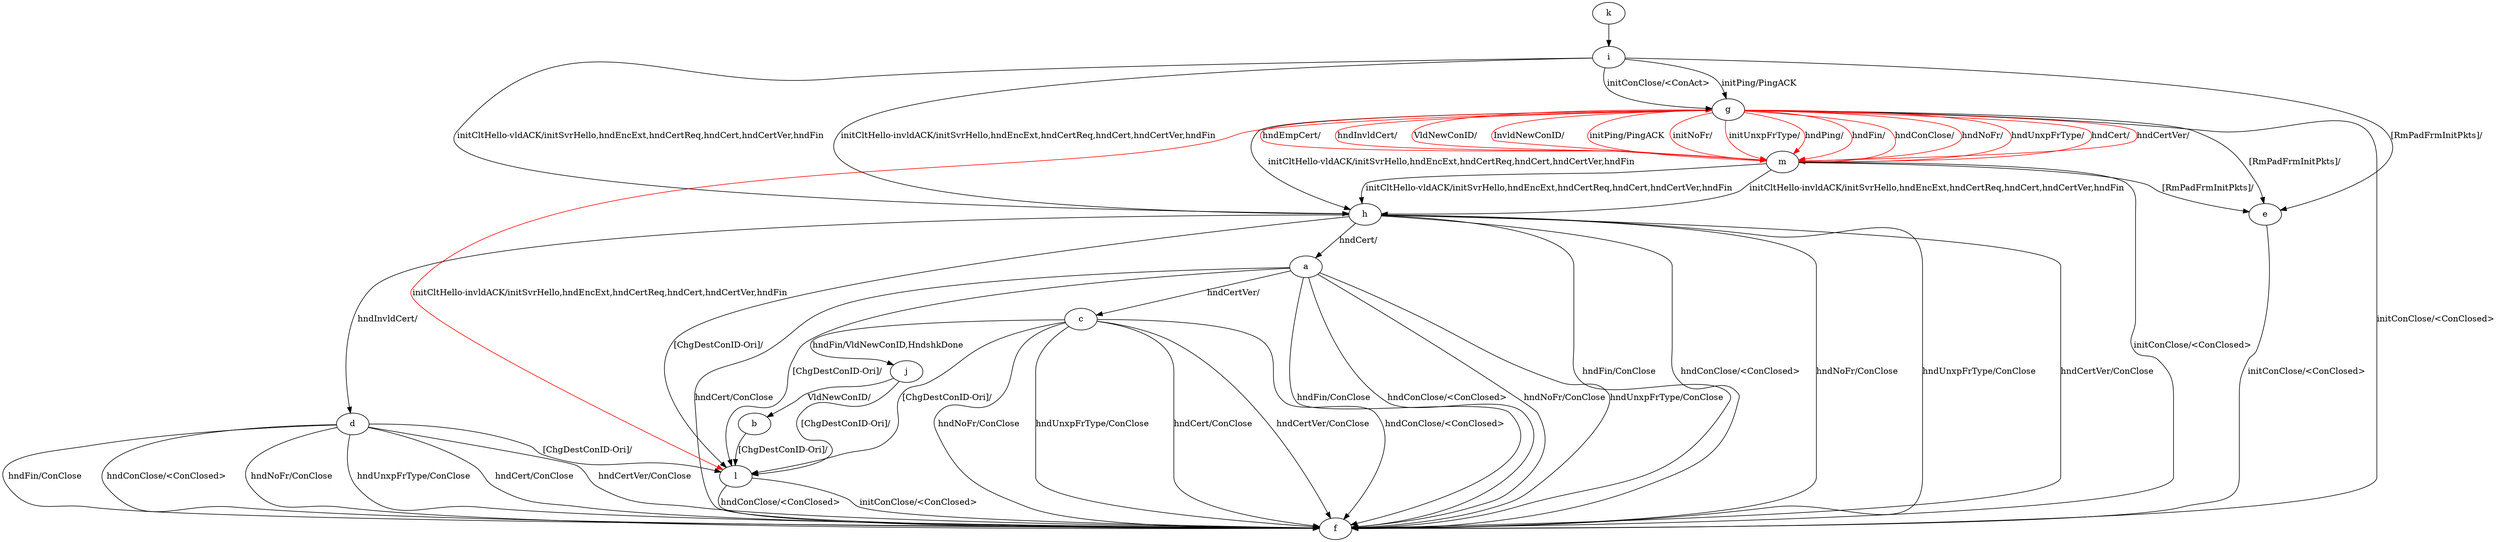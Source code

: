 digraph "" {
	a -> c	[key=0,
		label="hndCertVer/ "];
	a -> f	[key=0,
		label="hndFin/ConClose "];
	a -> f	[key=1,
		label="hndConClose/<ConClosed> "];
	a -> f	[key=2,
		label="hndNoFr/ConClose "];
	a -> f	[key=3,
		label="hndUnxpFrType/ConClose "];
	a -> f	[key=4,
		label="hndCert/ConClose "];
	a -> l	[key=0,
		label="[ChgDestConID-Ori]/ "];
	b -> l	[key=0,
		label="[ChgDestConID-Ori]/ "];
	c -> f	[key=0,
		label="hndConClose/<ConClosed> "];
	c -> f	[key=1,
		label="hndNoFr/ConClose "];
	c -> f	[key=2,
		label="hndUnxpFrType/ConClose "];
	c -> f	[key=3,
		label="hndCert/ConClose "];
	c -> f	[key=4,
		label="hndCertVer/ConClose "];
	c -> j	[key=0,
		label="hndFin/VldNewConID,HndshkDone "];
	c -> l	[key=0,
		label="[ChgDestConID-Ori]/ "];
	d -> f	[key=0,
		label="hndFin/ConClose "];
	d -> f	[key=1,
		label="hndConClose/<ConClosed> "];
	d -> f	[key=2,
		label="hndNoFr/ConClose "];
	d -> f	[key=3,
		label="hndUnxpFrType/ConClose "];
	d -> f	[key=4,
		label="hndCert/ConClose "];
	d -> f	[key=5,
		label="hndCertVer/ConClose "];
	d -> l	[key=0,
		label="[ChgDestConID-Ori]/ "];
	e -> f	[key=0,
		label="initConClose/<ConClosed> "];
	g -> e	[key=0,
		label="[RmPadFrmInitPkts]/ "];
	g -> f	[key=0,
		label="initConClose/<ConClosed> "];
	g -> h	[key=0,
		label="initCltHello-vldACK/initSvrHello,hndEncExt,hndCertReq,hndCert,hndCertVer,hndFin "];
	g -> l	[key=0,
		color=red,
		label="initCltHello-invldACK/initSvrHello,hndEncExt,hndCertReq,hndCert,hndCertVer,hndFin "];
	g -> m	[key=0,
		color=red,
		label="initNoFr/ "];
	g -> m	[key=1,
		color=red,
		label="initUnxpFrType/ "];
	g -> m	[key=2,
		color=red,
		label="hndPing/ "];
	g -> m	[key=3,
		color=red,
		label="hndFin/ "];
	g -> m	[key=4,
		color=red,
		label="hndConClose/ "];
	g -> m	[key=5,
		color=red,
		label="hndNoFr/ "];
	g -> m	[key=6,
		color=red,
		label="hndUnxpFrType/ "];
	g -> m	[key=7,
		color=red,
		label="hndCert/ "];
	g -> m	[key=8,
		color=red,
		label="hndCertVer/ "];
	g -> m	[key=9,
		color=red,
		label="hndEmpCert/ "];
	g -> m	[key=10,
		color=red,
		label="hndInvldCert/ "];
	g -> m	[key=11,
		color=red,
		label="VldNewConID/ "];
	g -> m	[key=12,
		color=red,
		label="InvldNewConID/ "];
	h -> a	[key=0,
		label="hndCert/ "];
	h -> d	[key=0,
		label="hndInvldCert/ "];
	h -> f	[key=0,
		label="hndFin/ConClose "];
	h -> f	[key=1,
		label="hndConClose/<ConClosed> "];
	h -> f	[key=2,
		label="hndNoFr/ConClose "];
	h -> f	[key=3,
		label="hndUnxpFrType/ConClose "];
	h -> f	[key=4,
		label="hndCertVer/ConClose "];
	h -> l	[key=0,
		label="[ChgDestConID-Ori]/ "];
	i -> e	[key=0,
		label="[RmPadFrmInitPkts]/ "];
	i -> g	[key=0,
		label="initPing/PingACK "];
	i -> g	[key=1,
		label="initConClose/<ConAct> "];
	i -> h	[key=0,
		label="initCltHello-vldACK/initSvrHello,hndEncExt,hndCertReq,hndCert,hndCertVer,hndFin "];
	i -> h	[key=1,
		label="initCltHello-invldACK/initSvrHello,hndEncExt,hndCertReq,hndCert,hndCertVer,hndFin "];
	j -> b	[key=0,
		label="VldNewConID/ "];
	j -> l	[key=0,
		label="[ChgDestConID-Ori]/ "];
	k -> i	[key=0];
	l -> f	[key=0,
		label="initConClose/<ConClosed> "];
	l -> f	[key=1,
		label="hndConClose/<ConClosed> "];
	m -> e	[key=0,
		label="[RmPadFrmInitPkts]/ "];
	m -> f	[key=0,
		label="initConClose/<ConClosed> "];
	m -> g	[key=0,
		color=red,
		label="initPing/PingACK "];
	m -> h	[key=0,
		label="initCltHello-vldACK/initSvrHello,hndEncExt,hndCertReq,hndCert,hndCertVer,hndFin "];
	m -> h	[key=1,
		label="initCltHello-invldACK/initSvrHello,hndEncExt,hndCertReq,hndCert,hndCertVer,hndFin "];
}
